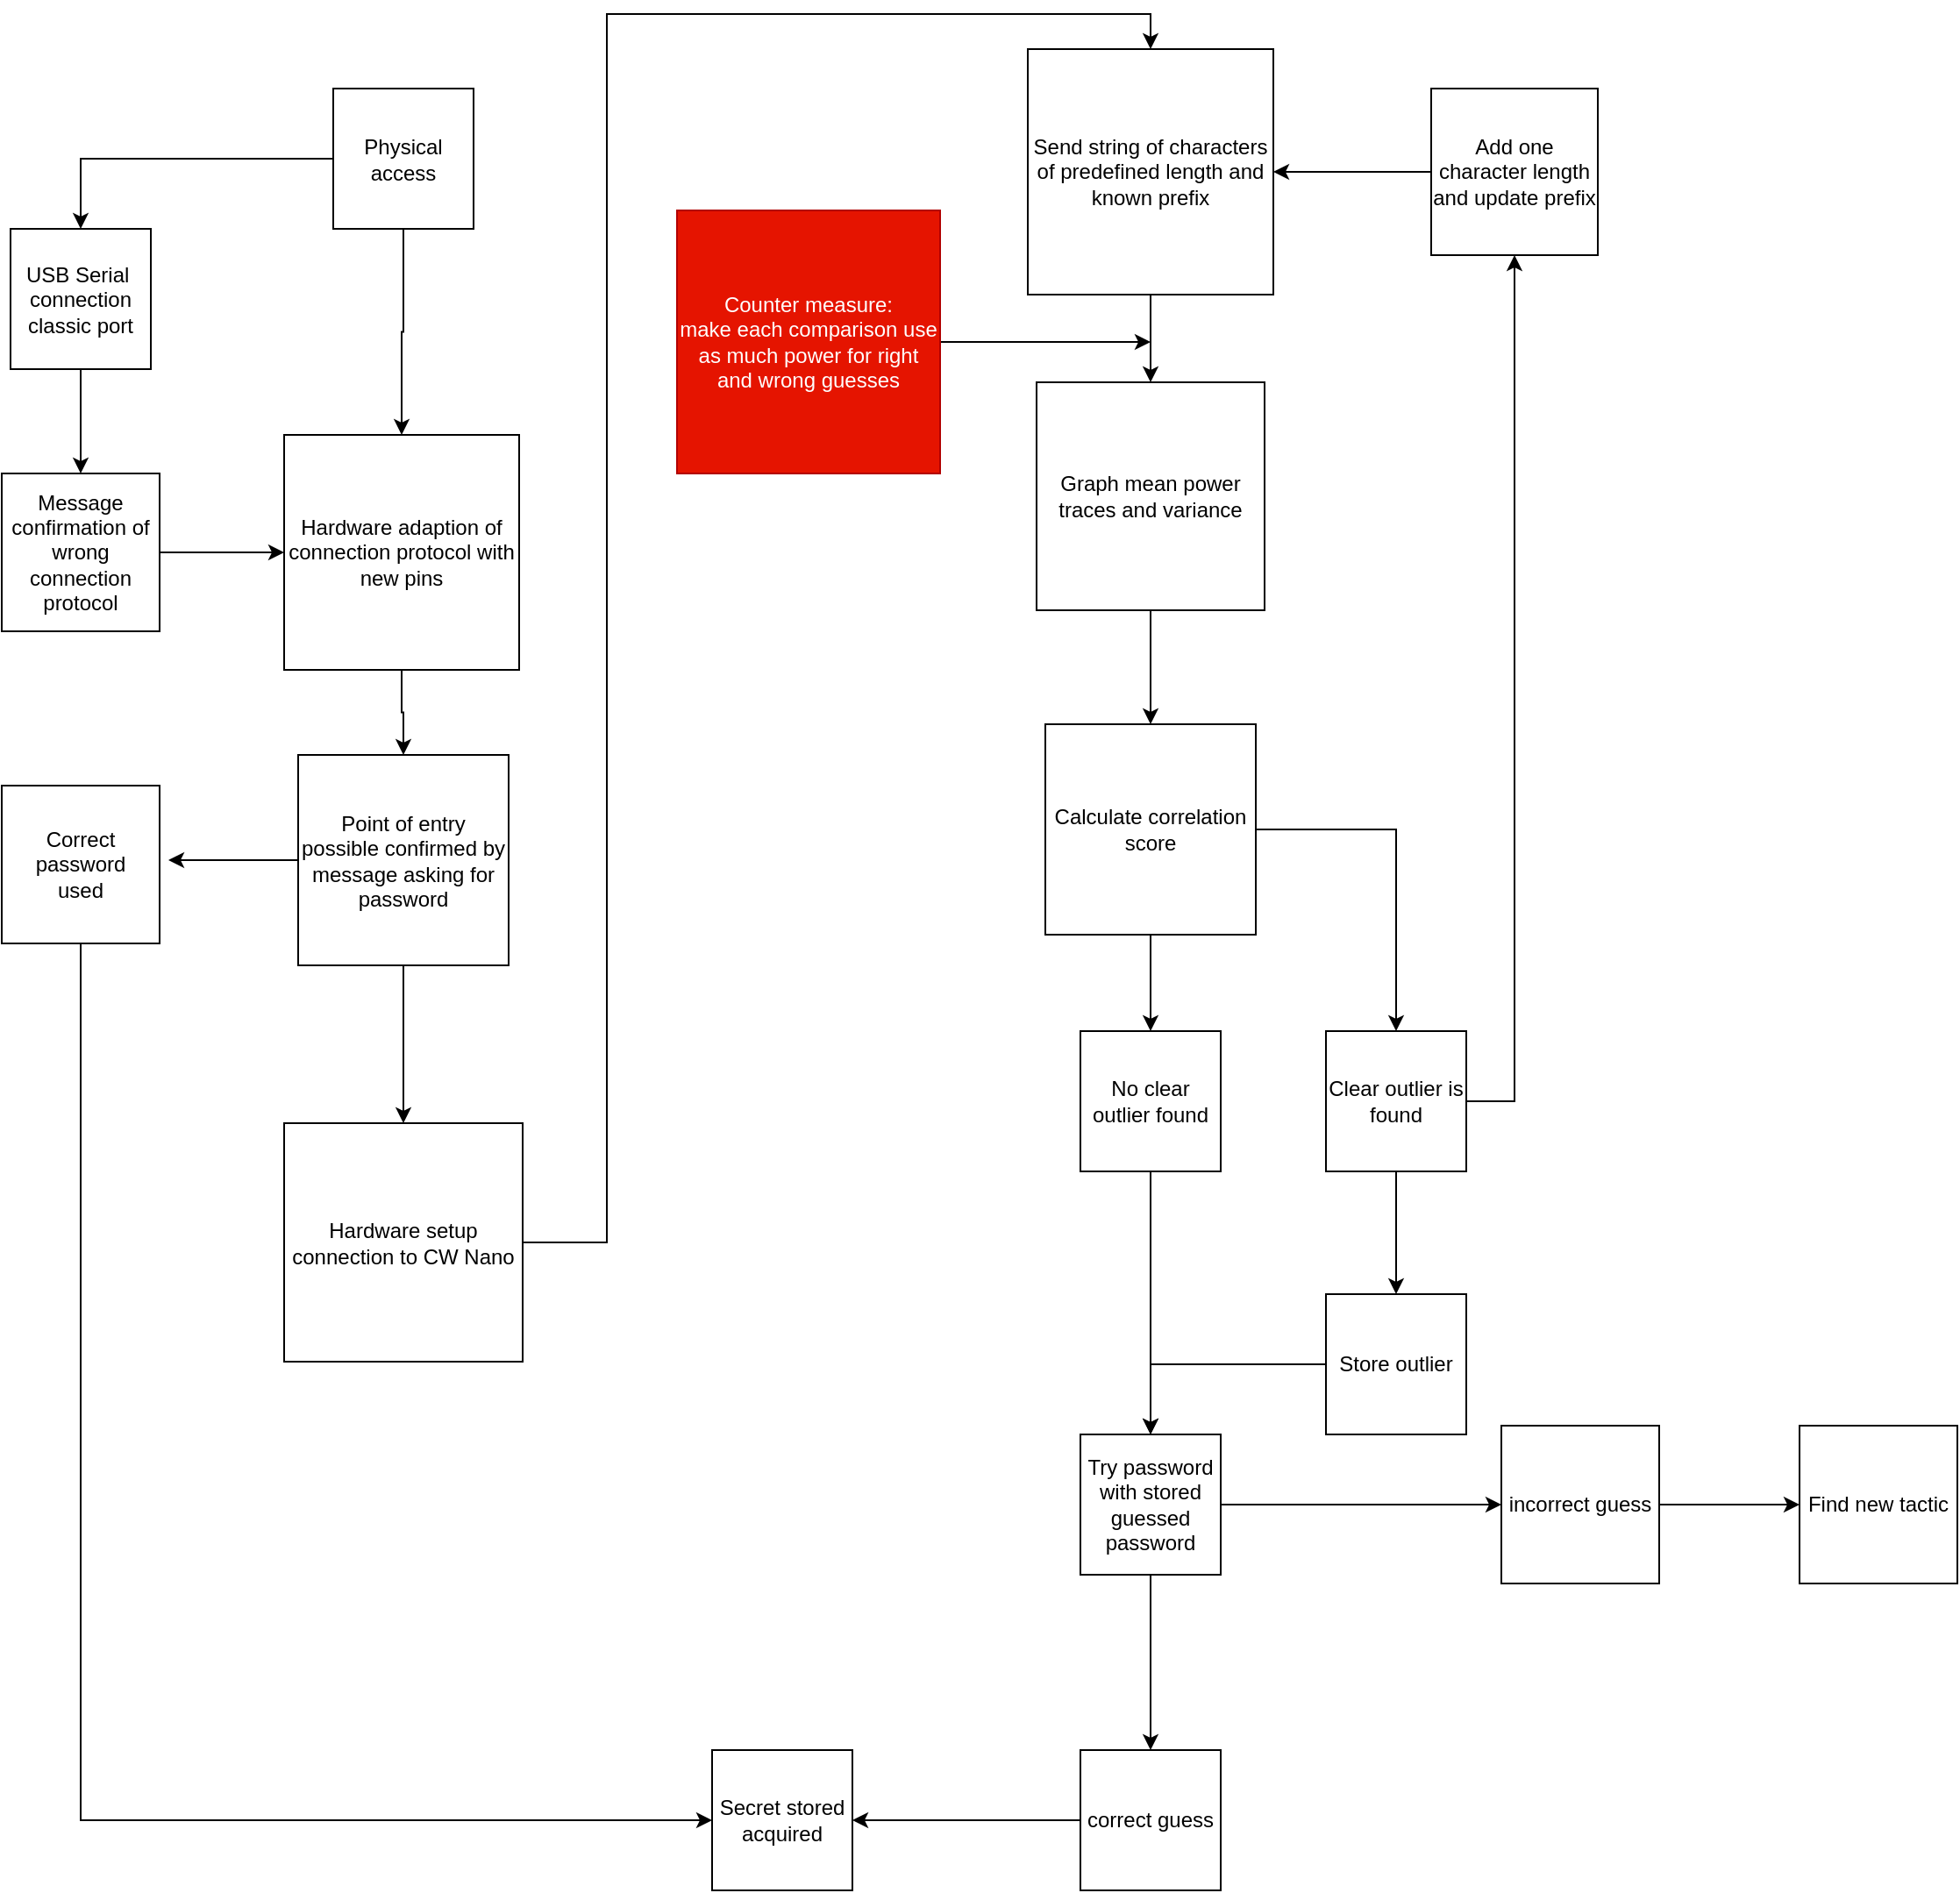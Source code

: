 <mxfile version="28.2.7">
  <diagram name="Page-1" id="0ZcWdEO836o942lZqJnQ">
    <mxGraphModel dx="1534" dy="1031" grid="1" gridSize="10" guides="1" tooltips="1" connect="1" arrows="1" fold="1" page="1" pageScale="1" pageWidth="827" pageHeight="1169" math="0" shadow="0">
      <root>
        <mxCell id="0" />
        <mxCell id="1" parent="0" />
        <mxCell id="d5HVsnxlrJFJJSQwK2tO-1" style="edgeStyle=orthogonalEdgeStyle;rounded=0;orthogonalLoop=1;jettySize=auto;html=1;entryX=0.5;entryY=0;entryDx=0;entryDy=0;" parent="1" source="d5HVsnxlrJFJJSQwK2tO-3" target="d5HVsnxlrJFJJSQwK2tO-12" edge="1">
          <mxGeometry relative="1" as="geometry" />
        </mxCell>
        <mxCell id="d5HVsnxlrJFJJSQwK2tO-2" style="edgeStyle=orthogonalEdgeStyle;rounded=0;orthogonalLoop=1;jettySize=auto;html=1;entryX=0.5;entryY=0;entryDx=0;entryDy=0;" parent="1" source="d5HVsnxlrJFJJSQwK2tO-3" target="d5HVsnxlrJFJJSQwK2tO-5" edge="1">
          <mxGeometry relative="1" as="geometry" />
        </mxCell>
        <mxCell id="d5HVsnxlrJFJJSQwK2tO-3" value="Physical access" style="whiteSpace=wrap;html=1;aspect=fixed;" parent="1" vertex="1">
          <mxGeometry x="374" y="162.5" width="80" height="80" as="geometry" />
        </mxCell>
        <mxCell id="d5HVsnxlrJFJJSQwK2tO-4" style="edgeStyle=orthogonalEdgeStyle;rounded=0;orthogonalLoop=1;jettySize=auto;html=1;" parent="1" source="d5HVsnxlrJFJJSQwK2tO-5" target="d5HVsnxlrJFJJSQwK2tO-10" edge="1">
          <mxGeometry relative="1" as="geometry" />
        </mxCell>
        <mxCell id="d5HVsnxlrJFJJSQwK2tO-5" value="Hardware adaption of connection protocol with new pins" style="whiteSpace=wrap;html=1;aspect=fixed;" parent="1" vertex="1">
          <mxGeometry x="346" y="360" width="134" height="134" as="geometry" />
        </mxCell>
        <mxCell id="Wy7tbH4edD7NOe-yZh2g-6" style="edgeStyle=orthogonalEdgeStyle;rounded=0;orthogonalLoop=1;jettySize=auto;html=1;entryX=0;entryY=0.5;entryDx=0;entryDy=0;" edge="1" parent="1" source="d5HVsnxlrJFJJSQwK2tO-7" target="d5HVsnxlrJFJJSQwK2tO-5">
          <mxGeometry relative="1" as="geometry" />
        </mxCell>
        <mxCell id="d5HVsnxlrJFJJSQwK2tO-7" value="Message confirmation of wrong connection protocol" style="whiteSpace=wrap;html=1;aspect=fixed;" parent="1" vertex="1">
          <mxGeometry x="185" y="382" width="90" height="90" as="geometry" />
        </mxCell>
        <mxCell id="d5HVsnxlrJFJJSQwK2tO-8" style="edgeStyle=orthogonalEdgeStyle;rounded=0;orthogonalLoop=1;jettySize=auto;html=1;entryX=0.5;entryY=0;entryDx=0;entryDy=0;" parent="1" source="d5HVsnxlrJFJJSQwK2tO-10" target="d5HVsnxlrJFJJSQwK2tO-13" edge="1">
          <mxGeometry relative="1" as="geometry" />
        </mxCell>
        <mxCell id="Wy7tbH4edD7NOe-yZh2g-8" style="edgeStyle=orthogonalEdgeStyle;rounded=0;orthogonalLoop=1;jettySize=auto;html=1;" edge="1" parent="1" source="d5HVsnxlrJFJJSQwK2tO-10">
          <mxGeometry relative="1" as="geometry">
            <mxPoint x="280.0" y="602.5" as="targetPoint" />
          </mxGeometry>
        </mxCell>
        <mxCell id="d5HVsnxlrJFJJSQwK2tO-10" value="Point of entry possible confirmed by message asking for password" style="whiteSpace=wrap;html=1;aspect=fixed;" parent="1" vertex="1">
          <mxGeometry x="354" y="542.5" width="120" height="120" as="geometry" />
        </mxCell>
        <mxCell id="d5HVsnxlrJFJJSQwK2tO-11" style="edgeStyle=orthogonalEdgeStyle;rounded=0;orthogonalLoop=1;jettySize=auto;html=1;entryX=0.5;entryY=0;entryDx=0;entryDy=0;" parent="1" source="d5HVsnxlrJFJJSQwK2tO-12" target="d5HVsnxlrJFJJSQwK2tO-7" edge="1">
          <mxGeometry relative="1" as="geometry" />
        </mxCell>
        <mxCell id="d5HVsnxlrJFJJSQwK2tO-12" value="USB Serial&amp;nbsp; connection classic port" style="whiteSpace=wrap;html=1;aspect=fixed;" parent="1" vertex="1">
          <mxGeometry x="190" y="242.5" width="80" height="80" as="geometry" />
        </mxCell>
        <mxCell id="d5HVsnxlrJFJJSQwK2tO-18" style="edgeStyle=orthogonalEdgeStyle;rounded=0;orthogonalLoop=1;jettySize=auto;html=1;entryX=0.5;entryY=0;entryDx=0;entryDy=0;" parent="1" source="d5HVsnxlrJFJJSQwK2tO-13" target="d5HVsnxlrJFJJSQwK2tO-16" edge="1">
          <mxGeometry relative="1" as="geometry">
            <Array as="points">
              <mxPoint x="530" y="821" />
              <mxPoint x="530" y="120" />
              <mxPoint x="840" y="120" />
            </Array>
          </mxGeometry>
        </mxCell>
        <mxCell id="d5HVsnxlrJFJJSQwK2tO-13" value="Hardware setup connection to CW Nano" style="whiteSpace=wrap;html=1;aspect=fixed;" parent="1" vertex="1">
          <mxGeometry x="346" y="752.5" width="136" height="136" as="geometry" />
        </mxCell>
        <mxCell id="d5HVsnxlrJFJJSQwK2tO-22" style="edgeStyle=orthogonalEdgeStyle;rounded=0;orthogonalLoop=1;jettySize=auto;html=1;entryX=0.5;entryY=0;entryDx=0;entryDy=0;" parent="1" source="d5HVsnxlrJFJJSQwK2tO-16" target="d5HVsnxlrJFJJSQwK2tO-19" edge="1">
          <mxGeometry relative="1" as="geometry" />
        </mxCell>
        <mxCell id="d5HVsnxlrJFJJSQwK2tO-16" value="Send string of characters of predefined length and known prefix" style="whiteSpace=wrap;html=1;aspect=fixed;" parent="1" vertex="1">
          <mxGeometry x="770" y="140" width="140" height="140" as="geometry" />
        </mxCell>
        <mxCell id="d5HVsnxlrJFJJSQwK2tO-25" style="edgeStyle=orthogonalEdgeStyle;rounded=0;orthogonalLoop=1;jettySize=auto;html=1;entryX=0.5;entryY=0;entryDx=0;entryDy=0;" parent="1" source="d5HVsnxlrJFJJSQwK2tO-19" target="d5HVsnxlrJFJJSQwK2tO-24" edge="1">
          <mxGeometry relative="1" as="geometry" />
        </mxCell>
        <mxCell id="d5HVsnxlrJFJJSQwK2tO-19" value="Graph mean power traces and variance" style="whiteSpace=wrap;html=1;aspect=fixed;" parent="1" vertex="1">
          <mxGeometry x="775" y="330" width="130" height="130" as="geometry" />
        </mxCell>
        <mxCell id="d5HVsnxlrJFJJSQwK2tO-31" style="edgeStyle=orthogonalEdgeStyle;rounded=0;orthogonalLoop=1;jettySize=auto;html=1;entryX=0.5;entryY=0;entryDx=0;entryDy=0;" parent="1" source="d5HVsnxlrJFJJSQwK2tO-23" target="d5HVsnxlrJFJJSQwK2tO-30" edge="1">
          <mxGeometry relative="1" as="geometry" />
        </mxCell>
        <mxCell id="d5HVsnxlrJFJJSQwK2tO-32" style="edgeStyle=orthogonalEdgeStyle;rounded=0;orthogonalLoop=1;jettySize=auto;html=1;entryX=0.5;entryY=1;entryDx=0;entryDy=0;exitX=1;exitY=0.5;exitDx=0;exitDy=0;" parent="1" source="d5HVsnxlrJFJJSQwK2tO-23" target="d5HVsnxlrJFJJSQwK2tO-26" edge="1">
          <mxGeometry relative="1" as="geometry" />
        </mxCell>
        <mxCell id="d5HVsnxlrJFJJSQwK2tO-23" value="Clear outlier is found" style="whiteSpace=wrap;html=1;aspect=fixed;" parent="1" vertex="1">
          <mxGeometry x="940" y="700" width="80" height="80" as="geometry" />
        </mxCell>
        <mxCell id="d5HVsnxlrJFJJSQwK2tO-29" style="edgeStyle=orthogonalEdgeStyle;rounded=0;orthogonalLoop=1;jettySize=auto;html=1;entryX=0.5;entryY=0;entryDx=0;entryDy=0;" parent="1" source="d5HVsnxlrJFJJSQwK2tO-24" target="d5HVsnxlrJFJJSQwK2tO-23" edge="1">
          <mxGeometry relative="1" as="geometry" />
        </mxCell>
        <mxCell id="d5HVsnxlrJFJJSQwK2tO-34" style="edgeStyle=orthogonalEdgeStyle;rounded=0;orthogonalLoop=1;jettySize=auto;html=1;entryX=0.5;entryY=0;entryDx=0;entryDy=0;" parent="1" source="d5HVsnxlrJFJJSQwK2tO-24" target="d5HVsnxlrJFJJSQwK2tO-33" edge="1">
          <mxGeometry relative="1" as="geometry" />
        </mxCell>
        <mxCell id="d5HVsnxlrJFJJSQwK2tO-24" value="Calculate correlation score" style="whiteSpace=wrap;html=1;aspect=fixed;" parent="1" vertex="1">
          <mxGeometry x="780" y="525" width="120" height="120" as="geometry" />
        </mxCell>
        <mxCell id="d5HVsnxlrJFJJSQwK2tO-28" style="edgeStyle=orthogonalEdgeStyle;rounded=0;orthogonalLoop=1;jettySize=auto;html=1;entryX=1;entryY=0.5;entryDx=0;entryDy=0;" parent="1" source="d5HVsnxlrJFJJSQwK2tO-26" target="d5HVsnxlrJFJJSQwK2tO-16" edge="1">
          <mxGeometry relative="1" as="geometry" />
        </mxCell>
        <mxCell id="d5HVsnxlrJFJJSQwK2tO-26" value="Add one character length&lt;div&gt;and update prefix&lt;/div&gt;" style="whiteSpace=wrap;html=1;aspect=fixed;" parent="1" vertex="1">
          <mxGeometry x="1000" y="162.5" width="95" height="95" as="geometry" />
        </mxCell>
        <mxCell id="d5HVsnxlrJFJJSQwK2tO-37" style="edgeStyle=orthogonalEdgeStyle;rounded=0;orthogonalLoop=1;jettySize=auto;html=1;entryX=0.5;entryY=0;entryDx=0;entryDy=0;" parent="1" source="d5HVsnxlrJFJJSQwK2tO-30" target="d5HVsnxlrJFJJSQwK2tO-35" edge="1">
          <mxGeometry relative="1" as="geometry" />
        </mxCell>
        <mxCell id="d5HVsnxlrJFJJSQwK2tO-30" value="Store outlier" style="whiteSpace=wrap;html=1;aspect=fixed;" parent="1" vertex="1">
          <mxGeometry x="940" y="850" width="80" height="80" as="geometry" />
        </mxCell>
        <mxCell id="d5HVsnxlrJFJJSQwK2tO-36" style="edgeStyle=orthogonalEdgeStyle;rounded=0;orthogonalLoop=1;jettySize=auto;html=1;entryX=0.5;entryY=0;entryDx=0;entryDy=0;" parent="1" source="d5HVsnxlrJFJJSQwK2tO-33" target="d5HVsnxlrJFJJSQwK2tO-35" edge="1">
          <mxGeometry relative="1" as="geometry" />
        </mxCell>
        <mxCell id="d5HVsnxlrJFJJSQwK2tO-33" value="No clear outlier found" style="whiteSpace=wrap;html=1;aspect=fixed;" parent="1" vertex="1">
          <mxGeometry x="800" y="700" width="80" height="80" as="geometry" />
        </mxCell>
        <mxCell id="Wy7tbH4edD7NOe-yZh2g-14" style="edgeStyle=orthogonalEdgeStyle;rounded=0;orthogonalLoop=1;jettySize=auto;html=1;" edge="1" parent="1" source="d5HVsnxlrJFJJSQwK2tO-35" target="Wy7tbH4edD7NOe-yZh2g-9">
          <mxGeometry relative="1" as="geometry" />
        </mxCell>
        <mxCell id="Wy7tbH4edD7NOe-yZh2g-16" style="edgeStyle=orthogonalEdgeStyle;rounded=0;orthogonalLoop=1;jettySize=auto;html=1;entryX=0;entryY=0.5;entryDx=0;entryDy=0;" edge="1" parent="1" source="d5HVsnxlrJFJJSQwK2tO-35" target="Wy7tbH4edD7NOe-yZh2g-10">
          <mxGeometry relative="1" as="geometry" />
        </mxCell>
        <mxCell id="d5HVsnxlrJFJJSQwK2tO-35" value="Try password with stored guessed password" style="whiteSpace=wrap;html=1;aspect=fixed;" parent="1" vertex="1">
          <mxGeometry x="800" y="930" width="80" height="80" as="geometry" />
        </mxCell>
        <mxCell id="Wy7tbH4edD7NOe-yZh2g-4" style="edgeStyle=orthogonalEdgeStyle;rounded=0;orthogonalLoop=1;jettySize=auto;html=1;entryX=0;entryY=0.5;entryDx=0;entryDy=0;exitX=0.5;exitY=1;exitDx=0;exitDy=0;" edge="1" parent="1" source="Wy7tbH4edD7NOe-yZh2g-1" target="Wy7tbH4edD7NOe-yZh2g-2">
          <mxGeometry relative="1" as="geometry">
            <Array as="points">
              <mxPoint x="230" y="1150" />
            </Array>
          </mxGeometry>
        </mxCell>
        <mxCell id="Wy7tbH4edD7NOe-yZh2g-1" value="Correct password&lt;div&gt;used&lt;/div&gt;" style="whiteSpace=wrap;html=1;aspect=fixed;" vertex="1" parent="1">
          <mxGeometry x="185" y="560" width="90" height="90" as="geometry" />
        </mxCell>
        <mxCell id="Wy7tbH4edD7NOe-yZh2g-2" value="Secret stored acquired" style="whiteSpace=wrap;html=1;aspect=fixed;" vertex="1" parent="1">
          <mxGeometry x="590" y="1110" width="80" height="80" as="geometry" />
        </mxCell>
        <mxCell id="Wy7tbH4edD7NOe-yZh2g-13" style="edgeStyle=orthogonalEdgeStyle;rounded=0;orthogonalLoop=1;jettySize=auto;html=1;entryX=1;entryY=0.5;entryDx=0;entryDy=0;" edge="1" parent="1" source="Wy7tbH4edD7NOe-yZh2g-9" target="Wy7tbH4edD7NOe-yZh2g-2">
          <mxGeometry relative="1" as="geometry" />
        </mxCell>
        <mxCell id="Wy7tbH4edD7NOe-yZh2g-9" value="correct guess" style="whiteSpace=wrap;html=1;aspect=fixed;" vertex="1" parent="1">
          <mxGeometry x="800" y="1110" width="80" height="80" as="geometry" />
        </mxCell>
        <mxCell id="Wy7tbH4edD7NOe-yZh2g-18" style="edgeStyle=orthogonalEdgeStyle;rounded=0;orthogonalLoop=1;jettySize=auto;html=1;entryX=0;entryY=0.5;entryDx=0;entryDy=0;" edge="1" parent="1" source="Wy7tbH4edD7NOe-yZh2g-10" target="Wy7tbH4edD7NOe-yZh2g-17">
          <mxGeometry relative="1" as="geometry" />
        </mxCell>
        <mxCell id="Wy7tbH4edD7NOe-yZh2g-10" value="incorrect guess" style="whiteSpace=wrap;html=1;aspect=fixed;" vertex="1" parent="1">
          <mxGeometry x="1040" y="925" width="90" height="90" as="geometry" />
        </mxCell>
        <mxCell id="Wy7tbH4edD7NOe-yZh2g-17" value="Find new tactic" style="whiteSpace=wrap;html=1;aspect=fixed;" vertex="1" parent="1">
          <mxGeometry x="1210" y="925" width="90" height="90" as="geometry" />
        </mxCell>
        <mxCell id="Wy7tbH4edD7NOe-yZh2g-20" style="edgeStyle=orthogonalEdgeStyle;rounded=0;orthogonalLoop=1;jettySize=auto;html=1;" edge="1" parent="1" source="Wy7tbH4edD7NOe-yZh2g-19">
          <mxGeometry relative="1" as="geometry">
            <mxPoint x="840" y="307" as="targetPoint" />
          </mxGeometry>
        </mxCell>
        <mxCell id="Wy7tbH4edD7NOe-yZh2g-19" value="Counter measure:&lt;div&gt;make each comparison use as much power for right and wrong guesses&lt;/div&gt;" style="whiteSpace=wrap;html=1;aspect=fixed;fillColor=#e51400;fontColor=#ffffff;strokeColor=#B20000;" vertex="1" parent="1">
          <mxGeometry x="570" y="232" width="150" height="150" as="geometry" />
        </mxCell>
      </root>
    </mxGraphModel>
  </diagram>
</mxfile>
